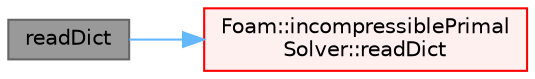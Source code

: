 digraph "readDict"
{
 // LATEX_PDF_SIZE
  bgcolor="transparent";
  edge [fontname=Helvetica,fontsize=10,labelfontname=Helvetica,labelfontsize=10];
  node [fontname=Helvetica,fontsize=10,shape=box,height=0.2,width=0.4];
  rankdir="LR";
  Node1 [id="Node000001",label="readDict",height=0.2,width=0.4,color="gray40", fillcolor="grey60", style="filled", fontcolor="black",tooltip=" "];
  Node1 -> Node2 [id="edge1_Node000001_Node000002",color="steelblue1",style="solid",tooltip=" "];
  Node2 [id="Node000002",label="Foam::incompressiblePrimal\lSolver::readDict",height=0.2,width=0.4,color="red", fillcolor="#FFF0F0", style="filled",URL="$classFoam_1_1incompressiblePrimalSolver.html#a7cdff22ed18f729b1b397a729148aac3",tooltip=" "];
}
